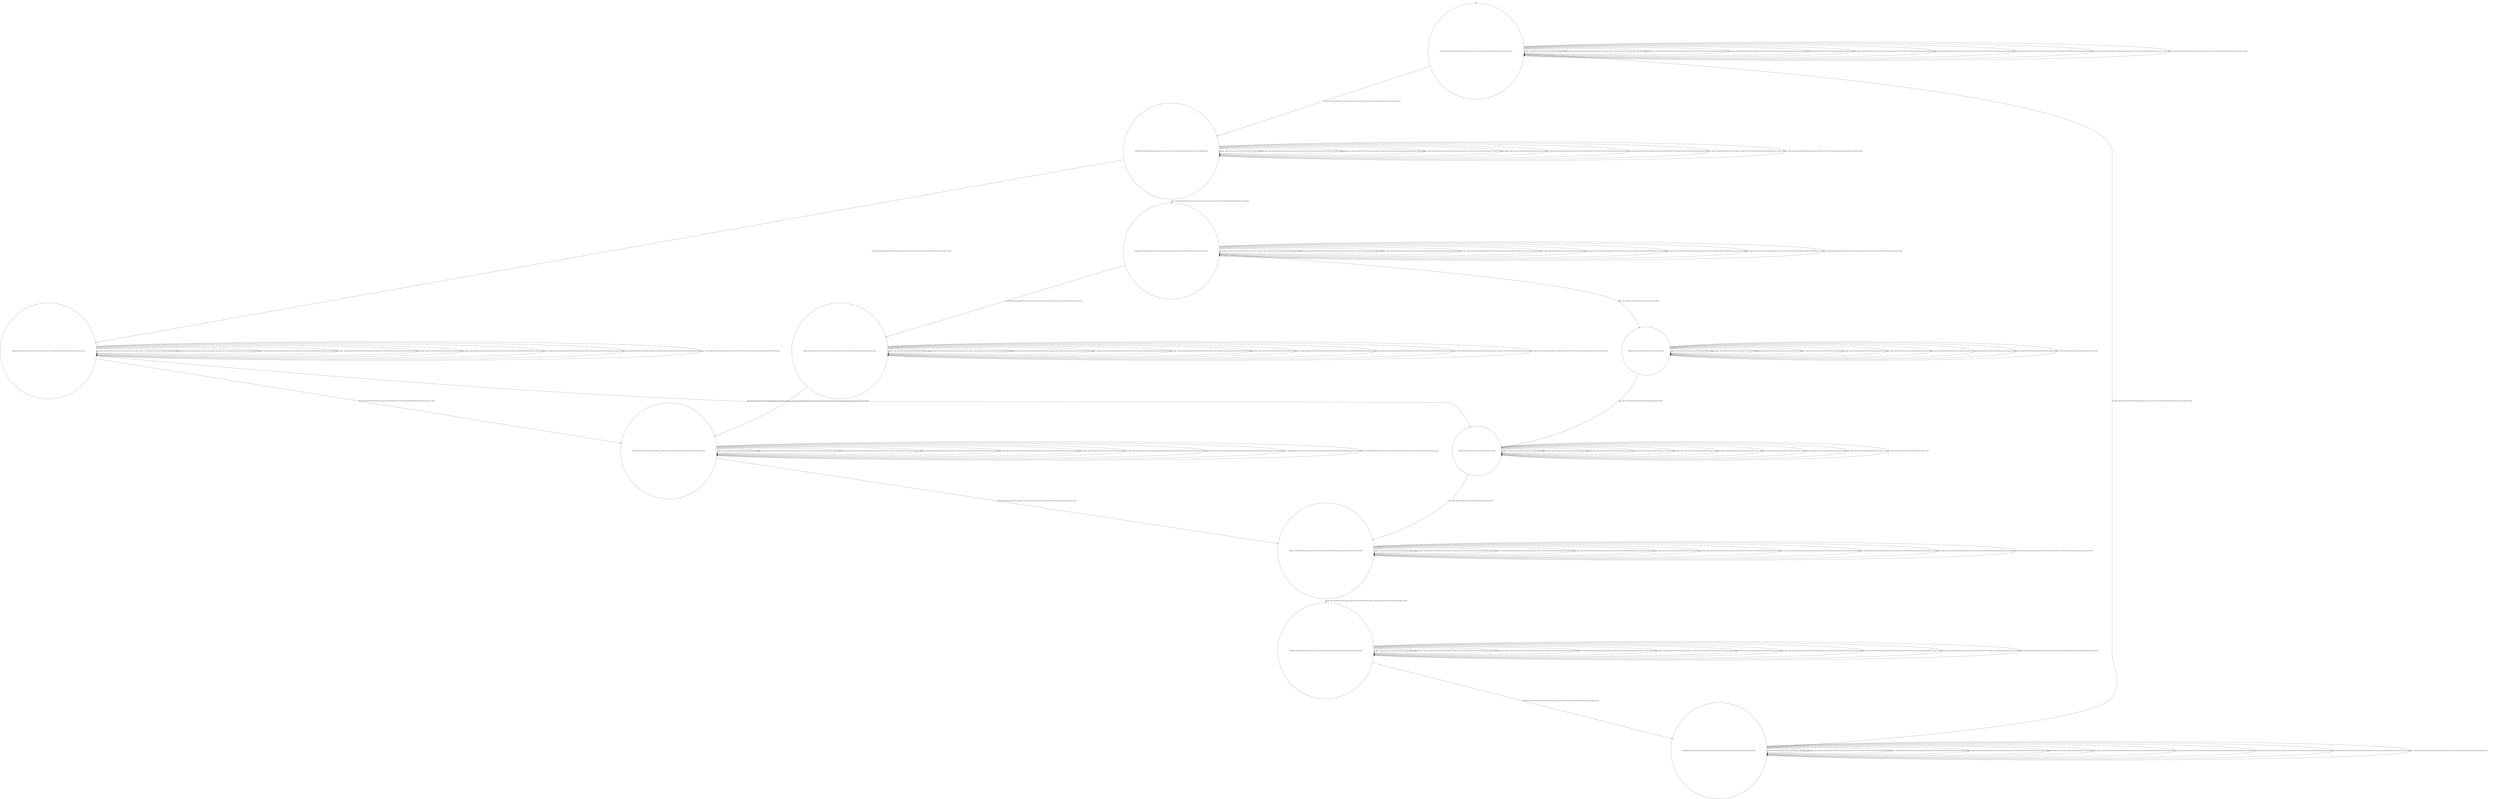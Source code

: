 digraph g {
	edge [lblstyle="above, sloped"];
	s0 [shape="circle" label="0@[((EUR and TEA and TON and not DOL and not CAP and not COF) or (EUR and COF and TEA and TON and not DOL and not CAP))]"];
	s1 [shape="circle" label="1@[((EUR and TEA and TON and not DOL and not CAP and not COF) or (EUR and COF and TEA and TON and not DOL and not CAP))]"];
	s2 [shape="circle" label="2@[((EUR and TEA and TON and not DOL and not CAP and not COF) or (EUR and COF and TEA and TON and not DOL and not CAP))]"];
	s3 [shape="circle" label="3@[((EUR and TEA and TON and not DOL and not CAP and not COF) or (EUR and COF and TEA and TON and not DOL and not CAP))]"];
	s4 [shape="circle" label="4@[((EUR and TEA and TON and not DOL and not CAP and not COF) or (EUR and COF and TEA and TON and not DOL and not CAP))]"];
	s5 [shape="circle" label="5@[((EUR and TEA and TON and not DOL and not CAP and not COF) or (EUR and COF and TEA and TON and not DOL and not CAP))]"];
	s6 [shape="circle" label="6@[((EUR and TEA and TON and not DOL and not CAP and not COF) or (EUR and COF and TEA and TON and not DOL and not CAP))]"];
	s7 [shape="circle" label="7@[((EUR and TEA and TON and not DOL and not CAP and not COF) or (EUR and COF and TEA and TON and not DOL and not CAP))]"];
	s8 [shape="circle" label="8@[((EUR and TEA and TON and not DOL and not CAP and not COF) or (EUR and COF and TEA and TON and not DOL and not CAP))]"];
	s9 [shape="circle" label="9@[((EUR and COF and TEA and TON and not DOL and not CAP))]"];
	s10 [shape="circle" label="10@[((EUR and COF and TEA and TON and not DOL and not CAP))]"];
	s0 -> s0 [label="coffee / nok() [((EUR and COF and TEA and TON and not DOL and not CAP))]"];
	s0 -> s0 [label="cup_taken / nok() [((EUR and TEA and TON and not DOL and not CAP and not COF) or (EUR and COF and TEA and TON and not DOL and not CAP))]"];
	s0 -> s0 [label="display_done / nok() [((EUR and TEA and TON and not DOL and not CAP and not COF) or (EUR and COF and TEA and TON and not DOL and not CAP))]"];
	s0 -> s1 [label="euro / ok() [((EUR and TEA and TON and not DOL and not CAP and not COF) or (EUR and COF and TEA and TON and not DOL and not CAP))]"];
	s0 -> s0 [label="no_sugar / nok() [((EUR and TEA and TON and not DOL and not CAP and not COF) or (EUR and COF and TEA and TON and not DOL and not CAP))]"];
	s0 -> s0 [label="pour_coffee / nok() [((EUR and COF and TEA and TON and not DOL and not CAP))]"];
	s0 -> s0 [label="pour_sugar / nok() [((EUR and TEA and TON and not DOL and not CAP and not COF) or (EUR and COF and TEA and TON and not DOL and not CAP))]"];
	s0 -> s0 [label="pour_tea / nok() [((EUR and TEA and TON and not DOL and not CAP and not COF) or (EUR and COF and TEA and TON and not DOL and not CAP))]"];
	s0 -> s0 [label="ring / nok() [((EUR and TEA and TON and not DOL and not CAP and not COF) or (EUR and COF and TEA and TON and not DOL and not CAP))]"];
	s0 -> s0 [label="sugar / nok() [((EUR and TEA and TON and not DOL and not CAP and not COF) or (EUR and COF and TEA and TON and not DOL and not CAP))]"];
	s0 -> s0 [label="tea / nok() [((EUR and TEA and TON and not DOL and not CAP and not COF) or (EUR and COF and TEA and TON and not DOL and not CAP))]"];
	s1 -> s1 [label="coffee / nok() [((EUR and COF and TEA and TON and not DOL and not CAP))]"];
	s1 -> s1 [label="cup_taken / nok() [((EUR and TEA and TON and not DOL and not CAP and not COF) or (EUR and COF and TEA and TON and not DOL and not CAP))]"];
	s1 -> s1 [label="display_done / nok() [((EUR and TEA and TON and not DOL and not CAP and not COF) or (EUR and COF and TEA and TON and not DOL and not CAP))]"];
	s1 -> s1 [label="euro / nok() [((EUR and TEA and TON and not DOL and not CAP and not COF) or (EUR and COF and TEA and TON and not DOL and not CAP))]"];
	s1 -> s2 [label="no_sugar / ok() [((EUR and TEA and TON and not DOL and not CAP and not COF) or (EUR and COF and TEA and TON and not DOL and not CAP))]"];
	s1 -> s1 [label="pour_coffee / nok() [((EUR and COF and TEA and TON and not DOL and not CAP))]"];
	s1 -> s1 [label="pour_sugar / nok() [((EUR and TEA and TON and not DOL and not CAP and not COF) or (EUR and COF and TEA and TON and not DOL and not CAP))]"];
	s1 -> s1 [label="pour_tea / nok() [((EUR and TEA and TON and not DOL and not CAP and not COF) or (EUR and COF and TEA and TON and not DOL and not CAP))]"];
	s1 -> s1 [label="ring / nok() [((EUR and TEA and TON and not DOL and not CAP and not COF) or (EUR and COF and TEA and TON and not DOL and not CAP))]"];
	s1 -> s3 [label="sugar / ok() [((EUR and TEA and TON and not DOL and not CAP and not COF) or (EUR and COF and TEA and TON and not DOL and not CAP))]"];
	s1 -> s1 [label="tea / nok() [((EUR and TEA and TON and not DOL and not CAP and not COF) or (EUR and COF and TEA and TON and not DOL and not CAP))]"];
	s2 -> s10 [label="coffee / ok() [((EUR and COF and TEA and TON and not DOL and not CAP))]"];
	s2 -> s2 [label="cup_taken / nok() [((EUR and TEA and TON and not DOL and not CAP and not COF) or (EUR and COF and TEA and TON and not DOL and not CAP))]"];
	s2 -> s2 [label="display_done / nok() [((EUR and TEA and TON and not DOL and not CAP and not COF) or (EUR and COF and TEA and TON and not DOL and not CAP))]"];
	s2 -> s2 [label="euro / nok() [((EUR and TEA and TON and not DOL and not CAP and not COF) or (EUR and COF and TEA and TON and not DOL and not CAP))]"];
	s2 -> s2 [label="no_sugar / nok() [((EUR and TEA and TON and not DOL and not CAP and not COF) or (EUR and COF and TEA and TON and not DOL and not CAP))]"];
	s2 -> s2 [label="pour_coffee / nok() [((EUR and COF and TEA and TON and not DOL and not CAP))]"];
	s2 -> s2 [label="pour_sugar / nok() [((EUR and TEA and TON and not DOL and not CAP and not COF) or (EUR and COF and TEA and TON and not DOL and not CAP))]"];
	s2 -> s2 [label="pour_tea / nok() [((EUR and TEA and TON and not DOL and not CAP and not COF) or (EUR and COF and TEA and TON and not DOL and not CAP))]"];
	s2 -> s2 [label="ring / nok() [((EUR and TEA and TON and not DOL and not CAP and not COF) or (EUR and COF and TEA and TON and not DOL and not CAP))]"];
	s2 -> s2 [label="sugar / void() [((EUR and TEA and TON and not DOL and not CAP and not COF) or (EUR and COF and TEA and TON and not DOL and not CAP))]"];
	s2 -> s5 [label="tea / ok() [((EUR and TEA and TON and not DOL and not CAP and not COF) or (EUR and COF and TEA and TON and not DOL and not CAP))]"];
	s3 -> s9 [label="coffee / ok() [((EUR and COF and TEA and TON and not DOL and not CAP))]"];
	s3 -> s3 [label="cup_taken / nok() [((EUR and TEA and TON and not DOL and not CAP and not COF) or (EUR and COF and TEA and TON and not DOL and not CAP))]"];
	s3 -> s3 [label="display_done / nok() [((EUR and TEA and TON and not DOL and not CAP and not COF) or (EUR and COF and TEA and TON and not DOL and not CAP))]"];
	s3 -> s3 [label="euro / nok() [((EUR and TEA and TON and not DOL and not CAP and not COF) or (EUR and COF and TEA and TON and not DOL and not CAP))]"];
	s3 -> s3 [label="no_sugar / void() [((EUR and TEA and TON and not DOL and not CAP and not COF) or (EUR and COF and TEA and TON and not DOL and not CAP))]"];
	s3 -> s3 [label="pour_coffee / nok() [((EUR and COF and TEA and TON and not DOL and not CAP))]"];
	s3 -> s3 [label="pour_sugar / nok() [((EUR and TEA and TON and not DOL and not CAP and not COF) or (EUR and COF and TEA and TON and not DOL and not CAP))]"];
	s3 -> s3 [label="pour_tea / nok() [((EUR and TEA and TON and not DOL and not CAP and not COF) or (EUR and COF and TEA and TON and not DOL and not CAP))]"];
	s3 -> s3 [label="ring / nok() [((EUR and TEA and TON and not DOL and not CAP and not COF) or (EUR and COF and TEA and TON and not DOL and not CAP))]"];
	s3 -> s3 [label="sugar / nok() [((EUR and TEA and TON and not DOL and not CAP and not COF) or (EUR and COF and TEA and TON and not DOL and not CAP))]"];
	s3 -> s4 [label="tea / ok() [((EUR and TEA and TON and not DOL and not CAP and not COF) or (EUR and COF and TEA and TON and not DOL and not CAP))]"];
	s4 -> s4 [label="coffee / void() [((EUR and COF and TEA and TON and not DOL and not CAP))]"];
	s4 -> s4 [label="cup_taken / nok() [((EUR and TEA and TON and not DOL and not CAP and not COF) or (EUR and COF and TEA and TON and not DOL and not CAP))]"];
	s4 -> s4 [label="display_done / nok() [((EUR and TEA and TON and not DOL and not CAP and not COF) or (EUR and COF and TEA and TON and not DOL and not CAP))]"];
	s4 -> s4 [label="euro / nok() [((EUR and TEA and TON and not DOL and not CAP and not COF) or (EUR and COF and TEA and TON and not DOL and not CAP))]"];
	s4 -> s4 [label="no_sugar / nok() [((EUR and TEA and TON and not DOL and not CAP and not COF) or (EUR and COF and TEA and TON and not DOL and not CAP))]"];
	s4 -> s4 [label="pour_coffee / nok() [((EUR and COF and TEA and TON and not DOL and not CAP))]"];
	s4 -> s5 [label="pour_sugar / ok() [((EUR and TEA and TON and not DOL and not CAP and not COF) or (EUR and COF and TEA and TON and not DOL and not CAP))]"];
	s4 -> s4 [label="pour_tea / nok() [((EUR and TEA and TON and not DOL and not CAP and not COF) or (EUR and COF and TEA and TON and not DOL and not CAP))]"];
	s4 -> s4 [label="ring / nok() [((EUR and TEA and TON and not DOL and not CAP and not COF) or (EUR and COF and TEA and TON and not DOL and not CAP))]"];
	s4 -> s4 [label="sugar / nok() [((EUR and TEA and TON and not DOL and not CAP and not COF) or (EUR and COF and TEA and TON and not DOL and not CAP))]"];
	s4 -> s4 [label="tea / nok() [((EUR and TEA and TON and not DOL and not CAP and not COF) or (EUR and COF and TEA and TON and not DOL and not CAP))]"];
	s5 -> s5 [label="coffee / void() [((EUR and COF and TEA and TON and not DOL and not CAP))]"];
	s5 -> s5 [label="cup_taken / nok() [((EUR and TEA and TON and not DOL and not CAP and not COF) or (EUR and COF and TEA and TON and not DOL and not CAP))]"];
	s5 -> s5 [label="display_done / nok() [((EUR and TEA and TON and not DOL and not CAP and not COF) or (EUR and COF and TEA and TON and not DOL and not CAP))]"];
	s5 -> s5 [label="euro / nok() [((EUR and TEA and TON and not DOL and not CAP and not COF) or (EUR and COF and TEA and TON and not DOL and not CAP))]"];
	s5 -> s5 [label="no_sugar / nok() [((EUR and TEA and TON and not DOL and not CAP and not COF) or (EUR and COF and TEA and TON and not DOL and not CAP))]"];
	s5 -> s5 [label="pour_coffee / nok() [((EUR and COF and TEA and TON and not DOL and not CAP))]"];
	s5 -> s5 [label="pour_sugar / nok() [((EUR and TEA and TON and not DOL and not CAP and not COF) or (EUR and COF and TEA and TON and not DOL and not CAP))]"];
	s5 -> s6 [label="pour_tea / ok() [((EUR and TEA and TON and not DOL and not CAP and not COF) or (EUR and COF and TEA and TON and not DOL and not CAP))]"];
	s5 -> s5 [label="ring / nok() [((EUR and TEA and TON and not DOL and not CAP and not COF) or (EUR and COF and TEA and TON and not DOL and not CAP))]"];
	s5 -> s5 [label="sugar / nok() [((EUR and TEA and TON and not DOL and not CAP and not COF) or (EUR and COF and TEA and TON and not DOL and not CAP))]"];
	s5 -> s5 [label="tea / nok() [((EUR and TEA and TON and not DOL and not CAP and not COF) or (EUR and COF and TEA and TON and not DOL and not CAP))]"];
	s6 -> s6 [label="coffee / nok() [((EUR and COF and TEA and TON and not DOL and not CAP))]"];
	s6 -> s6 [label="cup_taken / nok() [((EUR and TEA and TON and not DOL and not CAP and not COF) or (EUR and COF and TEA and TON and not DOL and not CAP))]"];
	s6 -> s7 [label="display_done / ok() [((EUR and TEA and TON and not DOL and not CAP and not COF) or (EUR and COF and TEA and TON and not DOL and not CAP))]"];
	s6 -> s6 [label="euro / nok() [((EUR and TEA and TON and not DOL and not CAP and not COF) or (EUR and COF and TEA and TON and not DOL and not CAP))]"];
	s6 -> s6 [label="no_sugar / nok() [((EUR and TEA and TON and not DOL and not CAP and not COF) or (EUR and COF and TEA and TON and not DOL and not CAP))]"];
	s6 -> s6 [label="pour_coffee / nok() [((EUR and COF and TEA and TON and not DOL and not CAP))]"];
	s6 -> s6 [label="pour_sugar / nok() [((EUR and TEA and TON and not DOL and not CAP and not COF) or (EUR and COF and TEA and TON and not DOL and not CAP))]"];
	s6 -> s6 [label="pour_tea / nok() [((EUR and TEA and TON and not DOL and not CAP and not COF) or (EUR and COF and TEA and TON and not DOL and not CAP))]"];
	s6 -> s6 [label="ring / nok() [((EUR and TEA and TON and not DOL and not CAP and not COF) or (EUR and COF and TEA and TON and not DOL and not CAP))]"];
	s6 -> s6 [label="sugar / nok() [((EUR and TEA and TON and not DOL and not CAP and not COF) or (EUR and COF and TEA and TON and not DOL and not CAP))]"];
	s6 -> s6 [label="tea / nok() [((EUR and TEA and TON and not DOL and not CAP and not COF) or (EUR and COF and TEA and TON and not DOL and not CAP))]"];
	s7 -> s7 [label="coffee / nok() [((EUR and COF and TEA and TON and not DOL and not CAP))]"];
	s7 -> s7 [label="cup_taken / nok() [((EUR and TEA and TON and not DOL and not CAP and not COF) or (EUR and COF and TEA and TON and not DOL and not CAP))]"];
	s7 -> s7 [label="display_done / nok() [((EUR and TEA and TON and not DOL and not CAP and not COF) or (EUR and COF and TEA and TON and not DOL and not CAP))]"];
	s7 -> s7 [label="euro / nok() [((EUR and TEA and TON and not DOL and not CAP and not COF) or (EUR and COF and TEA and TON and not DOL and not CAP))]"];
	s7 -> s7 [label="no_sugar / nok() [((EUR and TEA and TON and not DOL and not CAP and not COF) or (EUR and COF and TEA and TON and not DOL and not CAP))]"];
	s7 -> s7 [label="pour_coffee / nok() [((EUR and COF and TEA and TON and not DOL and not CAP))]"];
	s7 -> s7 [label="pour_sugar / nok() [((EUR and TEA and TON and not DOL and not CAP and not COF) or (EUR and COF and TEA and TON and not DOL and not CAP))]"];
	s7 -> s7 [label="pour_tea / nok() [((EUR and TEA and TON and not DOL and not CAP and not COF) or (EUR and COF and TEA and TON and not DOL and not CAP))]"];
	s7 -> s8 [label="ring / ok() [((EUR and TEA and TON and not DOL and not CAP and not COF) or (EUR and COF and TEA and TON and not DOL and not CAP))]"];
	s7 -> s7 [label="sugar / nok() [((EUR and TEA and TON and not DOL and not CAP and not COF) or (EUR and COF and TEA and TON and not DOL and not CAP))]"];
	s7 -> s7 [label="tea / nok() [((EUR and TEA and TON and not DOL and not CAP and not COF) or (EUR and COF and TEA and TON and not DOL and not CAP))]"];
	s8 -> s8 [label="coffee / nok() [((EUR and COF and TEA and TON and not DOL and not CAP))]"];
	s8 -> s0 [label="cup_taken / ok() [((EUR and TEA and TON and not DOL and not CAP and not COF) or (EUR and COF and TEA and TON and not DOL and not CAP))]"];
	s8 -> s8 [label="display_done / nok() [((EUR and TEA and TON and not DOL and not CAP and not COF) or (EUR and COF and TEA and TON and not DOL and not CAP))]"];
	s8 -> s8 [label="euro / nok() [((EUR and TEA and TON and not DOL and not CAP and not COF) or (EUR and COF and TEA and TON and not DOL and not CAP))]"];
	s8 -> s8 [label="no_sugar / nok() [((EUR and TEA and TON and not DOL and not CAP and not COF) or (EUR and COF and TEA and TON and not DOL and not CAP))]"];
	s8 -> s8 [label="pour_coffee / nok() [((EUR and COF and TEA and TON and not DOL and not CAP))]"];
	s8 -> s8 [label="pour_sugar / nok() [((EUR and TEA and TON and not DOL and not CAP and not COF) or (EUR and COF and TEA and TON and not DOL and not CAP))]"];
	s8 -> s8 [label="pour_tea / nok() [((EUR and TEA and TON and not DOL and not CAP and not COF) or (EUR and COF and TEA and TON and not DOL and not CAP))]"];
	s8 -> s8 [label="ring / nok() [((EUR and TEA and TON and not DOL and not CAP and not COF) or (EUR and COF and TEA and TON and not DOL and not CAP))]"];
	s8 -> s8 [label="sugar / nok() [((EUR and TEA and TON and not DOL and not CAP and not COF) or (EUR and COF and TEA and TON and not DOL and not CAP))]"];
	s8 -> s8 [label="tea / nok() [((EUR and TEA and TON and not DOL and not CAP and not COF) or (EUR and COF and TEA and TON and not DOL and not CAP))]"];
	s9 -> s9 [label="coffee / nok() [((EUR and COF and TEA and TON and not DOL and not CAP))]"];
	s9 -> s9 [label="cup_taken / nok() [((EUR and COF and TEA and TON and not DOL and not CAP))]"];
	s9 -> s9 [label="display_done / nok() [((EUR and COF and TEA and TON and not DOL and not CAP))]"];
	s9 -> s9 [label="euro / nok() [((EUR and COF and TEA and TON and not DOL and not CAP))]"];
	s9 -> s9 [label="no_sugar / nok() [((EUR and COF and TEA and TON and not DOL and not CAP))]"];
	s9 -> s9 [label="pour_coffee / nok() [((EUR and COF and TEA and TON and not DOL and not CAP))]"];
	s9 -> s10 [label="pour_sugar / ok() [((EUR and COF and TEA and TON and not DOL and not CAP))]"];
	s9 -> s9 [label="pour_tea / nok() [((EUR and COF and TEA and TON and not DOL and not CAP))]"];
	s9 -> s9 [label="ring / nok() [((EUR and COF and TEA and TON and not DOL and not CAP))]"];
	s9 -> s9 [label="sugar / nok() [((EUR and COF and TEA and TON and not DOL and not CAP))]"];
	s9 -> s9 [label="tea / void() [((EUR and COF and TEA and TON and not DOL and not CAP))]"];
	s10 -> s10 [label="coffee / nok() [((EUR and COF and TEA and TON and not DOL and not CAP))]"];
	s10 -> s10 [label="cup_taken / nok() [((EUR and COF and TEA and TON and not DOL and not CAP))]"];
	s10 -> s10 [label="display_done / nok() [((EUR and COF and TEA and TON and not DOL and not CAP))]"];
	s10 -> s10 [label="euro / nok() [((EUR and COF and TEA and TON and not DOL and not CAP))]"];
	s10 -> s10 [label="no_sugar / nok() [((EUR and COF and TEA and TON and not DOL and not CAP))]"];
	s10 -> s6 [label="pour_coffee / ok() [((EUR and COF and TEA and TON and not DOL and not CAP))]"];
	s10 -> s10 [label="pour_sugar / nok() [((EUR and COF and TEA and TON and not DOL and not CAP))]"];
	s10 -> s10 [label="pour_tea / nok() [((EUR and COF and TEA and TON and not DOL and not CAP))]"];
	s10 -> s10 [label="ring / nok() [((EUR and COF and TEA and TON and not DOL and not CAP))]"];
	s10 -> s10 [label="sugar / nok() [((EUR and COF and TEA and TON and not DOL and not CAP))]"];
	s10 -> s10 [label="tea / void() [((EUR and COF and TEA and TON and not DOL and not CAP))]"];
	__start0 [label="" shape="none" width="0" height="0"];
	__start0 -> s0;
}